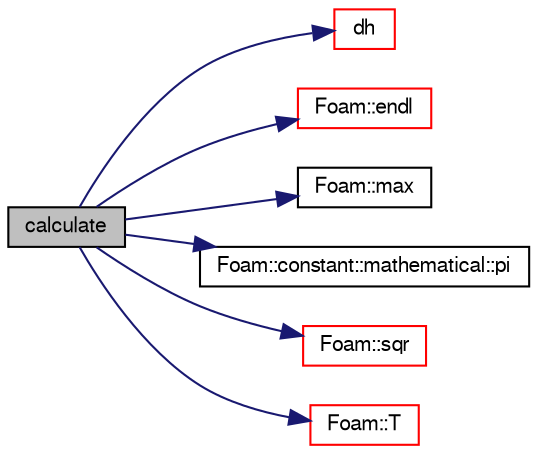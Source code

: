 digraph "calculate"
{
  bgcolor="transparent";
  edge [fontname="FreeSans",fontsize="10",labelfontname="FreeSans",labelfontsize="10"];
  node [fontname="FreeSans",fontsize="10",shape=record];
  rankdir="LR";
  Node148 [label="calculate",height=0.2,width=0.4,color="black", fillcolor="grey75", style="filled", fontcolor="black"];
  Node148 -> Node149 [color="midnightblue",fontsize="10",style="solid",fontname="FreeSans"];
  Node149 [label="dh",height=0.2,width=0.4,color="red",URL="$a24314.html#a4f97d9ee39e3791d7344e0aaad64e01c",tooltip="Return the enthalpy per unit mass. "];
  Node148 -> Node159 [color="midnightblue",fontsize="10",style="solid",fontname="FreeSans"];
  Node159 [label="Foam::endl",height=0.2,width=0.4,color="red",URL="$a21124.html#a2db8fe02a0d3909e9351bb4275b23ce4",tooltip="Add newline and flush stream. "];
  Node148 -> Node196 [color="midnightblue",fontsize="10",style="solid",fontname="FreeSans"];
  Node196 [label="Foam::max",height=0.2,width=0.4,color="black",URL="$a21124.html#ac993e906cf2774ae77e666bc24e81733"];
  Node148 -> Node197 [color="midnightblue",fontsize="10",style="solid",fontname="FreeSans"];
  Node197 [label="Foam::constant::mathematical::pi",height=0.2,width=0.4,color="black",URL="$a21162.html#a731b8788a4c01586c35266c7ca4fed04"];
  Node148 -> Node198 [color="midnightblue",fontsize="10",style="solid",fontname="FreeSans"];
  Node198 [label="Foam::sqr",height=0.2,width=0.4,color="red",URL="$a21124.html#a277dc11c581d53826ab5090b08f3b17b"];
  Node148 -> Node202 [color="midnightblue",fontsize="10",style="solid",fontname="FreeSans"];
  Node202 [label="Foam::T",height=0.2,width=0.4,color="red",URL="$a21124.html#ae57fda0abb14bb0944947c463c6e09d4"];
}
